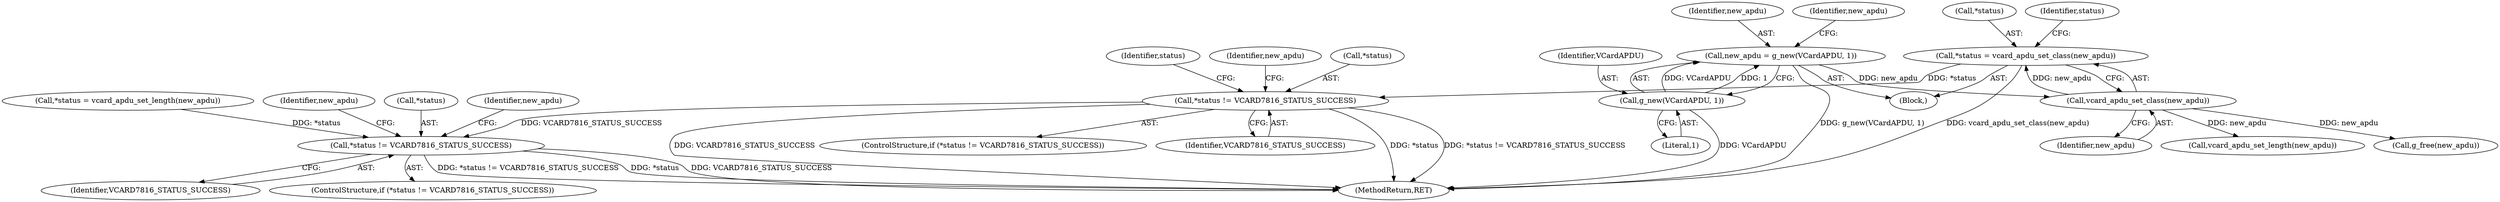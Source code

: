 digraph "0_spice_9113dc6a303604a2d9812ac70c17d076ef11886c@pointer" {
"1000138" [label="(Call,*status = vcard_apdu_set_class(new_apdu))"];
"1000141" [label="(Call,vcard_apdu_set_class(new_apdu))"];
"1000121" [label="(Call,new_apdu = g_new(VCardAPDU, 1))"];
"1000123" [label="(Call,g_new(VCardAPDU, 1))"];
"1000144" [label="(Call,*status != VCARD7816_STATUS_SUCCESS)"];
"1000159" [label="(Call,*status != VCARD7816_STATUS_SUCCESS)"];
"1000141" [label="(Call,vcard_apdu_set_class(new_apdu))"];
"1000162" [label="(Identifier,VCARD7816_STATUS_SUCCESS)"];
"1000142" [label="(Identifier,new_apdu)"];
"1000138" [label="(Call,*status = vcard_apdu_set_class(new_apdu))"];
"1000153" [label="(Call,*status = vcard_apdu_set_length(new_apdu))"];
"1000156" [label="(Call,vcard_apdu_set_length(new_apdu))"];
"1000123" [label="(Call,g_new(VCardAPDU, 1))"];
"1000155" [label="(Identifier,status)"];
"1000170" [label="(Identifier,new_apdu)"];
"1000150" [label="(Identifier,new_apdu)"];
"1000147" [label="(Identifier,VCARD7816_STATUS_SUCCESS)"];
"1000160" [label="(Call,*status)"];
"1000165" [label="(Identifier,new_apdu)"];
"1000149" [label="(Call,g_free(new_apdu))"];
"1000145" [label="(Call,*status)"];
"1000104" [label="(Block,)"];
"1000122" [label="(Identifier,new_apdu)"];
"1000128" [label="(Identifier,new_apdu)"];
"1000125" [label="(Literal,1)"];
"1000158" [label="(ControlStructure,if (*status != VCARD7816_STATUS_SUCCESS))"];
"1000139" [label="(Call,*status)"];
"1000146" [label="(Identifier,status)"];
"1000171" [label="(MethodReturn,RET)"];
"1000159" [label="(Call,*status != VCARD7816_STATUS_SUCCESS)"];
"1000143" [label="(ControlStructure,if (*status != VCARD7816_STATUS_SUCCESS))"];
"1000121" [label="(Call,new_apdu = g_new(VCardAPDU, 1))"];
"1000124" [label="(Identifier,VCardAPDU)"];
"1000144" [label="(Call,*status != VCARD7816_STATUS_SUCCESS)"];
"1000138" -> "1000104"  [label="AST: "];
"1000138" -> "1000141"  [label="CFG: "];
"1000139" -> "1000138"  [label="AST: "];
"1000141" -> "1000138"  [label="AST: "];
"1000146" -> "1000138"  [label="CFG: "];
"1000138" -> "1000171"  [label="DDG: vcard_apdu_set_class(new_apdu)"];
"1000141" -> "1000138"  [label="DDG: new_apdu"];
"1000138" -> "1000144"  [label="DDG: *status"];
"1000141" -> "1000142"  [label="CFG: "];
"1000142" -> "1000141"  [label="AST: "];
"1000121" -> "1000141"  [label="DDG: new_apdu"];
"1000141" -> "1000149"  [label="DDG: new_apdu"];
"1000141" -> "1000156"  [label="DDG: new_apdu"];
"1000121" -> "1000104"  [label="AST: "];
"1000121" -> "1000123"  [label="CFG: "];
"1000122" -> "1000121"  [label="AST: "];
"1000123" -> "1000121"  [label="AST: "];
"1000128" -> "1000121"  [label="CFG: "];
"1000121" -> "1000171"  [label="DDG: g_new(VCardAPDU, 1)"];
"1000123" -> "1000121"  [label="DDG: VCardAPDU"];
"1000123" -> "1000121"  [label="DDG: 1"];
"1000123" -> "1000125"  [label="CFG: "];
"1000124" -> "1000123"  [label="AST: "];
"1000125" -> "1000123"  [label="AST: "];
"1000123" -> "1000171"  [label="DDG: VCardAPDU"];
"1000144" -> "1000143"  [label="AST: "];
"1000144" -> "1000147"  [label="CFG: "];
"1000145" -> "1000144"  [label="AST: "];
"1000147" -> "1000144"  [label="AST: "];
"1000150" -> "1000144"  [label="CFG: "];
"1000155" -> "1000144"  [label="CFG: "];
"1000144" -> "1000171"  [label="DDG: *status"];
"1000144" -> "1000171"  [label="DDG: *status != VCARD7816_STATUS_SUCCESS"];
"1000144" -> "1000171"  [label="DDG: VCARD7816_STATUS_SUCCESS"];
"1000144" -> "1000159"  [label="DDG: VCARD7816_STATUS_SUCCESS"];
"1000159" -> "1000158"  [label="AST: "];
"1000159" -> "1000162"  [label="CFG: "];
"1000160" -> "1000159"  [label="AST: "];
"1000162" -> "1000159"  [label="AST: "];
"1000165" -> "1000159"  [label="CFG: "];
"1000170" -> "1000159"  [label="CFG: "];
"1000159" -> "1000171"  [label="DDG: *status != VCARD7816_STATUS_SUCCESS"];
"1000159" -> "1000171"  [label="DDG: *status"];
"1000159" -> "1000171"  [label="DDG: VCARD7816_STATUS_SUCCESS"];
"1000153" -> "1000159"  [label="DDG: *status"];
}
